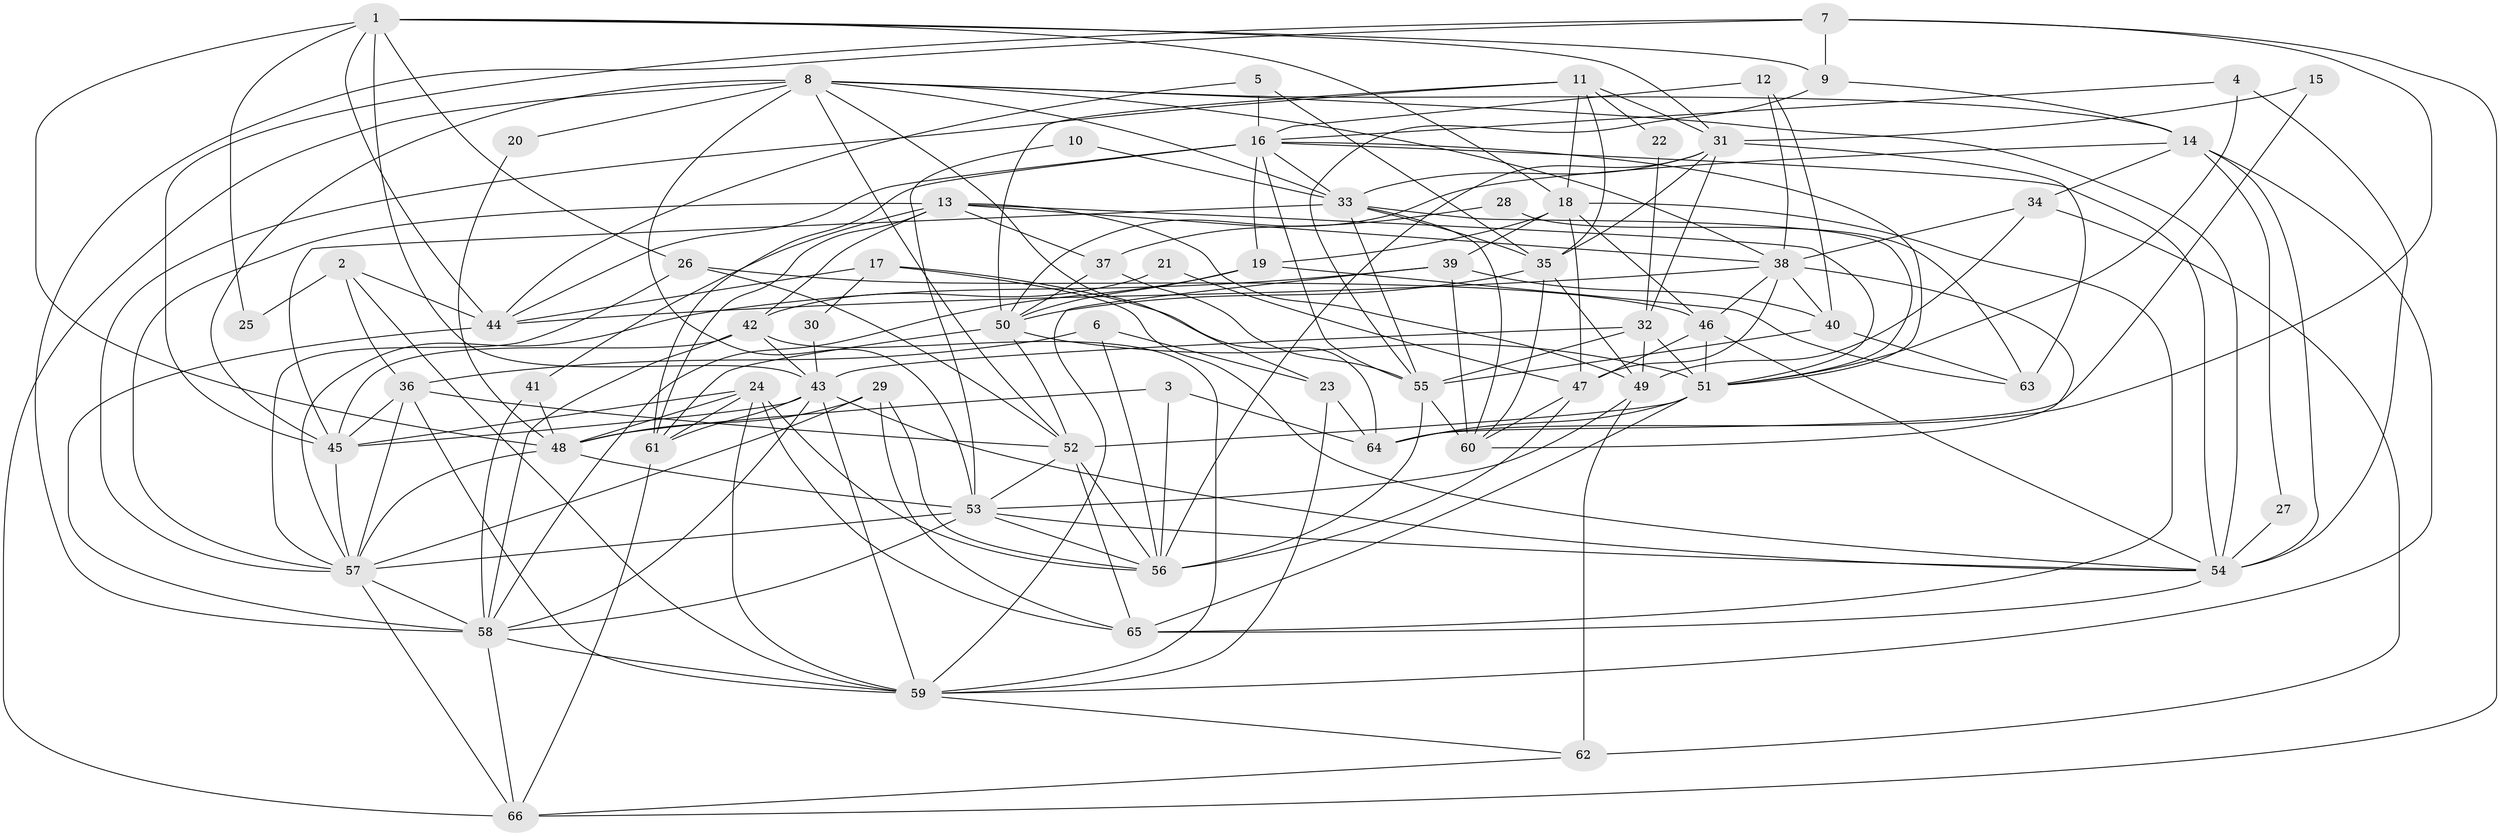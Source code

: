 // original degree distribution, {5: 0.18181818181818182, 4: 0.2878787878787879, 3: 0.2196969696969697, 2: 0.1590909090909091, 6: 0.09848484848484848, 7: 0.05303030303030303}
// Generated by graph-tools (version 1.1) at 2025/26/03/09/25 03:26:17]
// undirected, 66 vertices, 191 edges
graph export_dot {
graph [start="1"]
  node [color=gray90,style=filled];
  1;
  2;
  3;
  4;
  5;
  6;
  7;
  8;
  9;
  10;
  11;
  12;
  13;
  14;
  15;
  16;
  17;
  18;
  19;
  20;
  21;
  22;
  23;
  24;
  25;
  26;
  27;
  28;
  29;
  30;
  31;
  32;
  33;
  34;
  35;
  36;
  37;
  38;
  39;
  40;
  41;
  42;
  43;
  44;
  45;
  46;
  47;
  48;
  49;
  50;
  51;
  52;
  53;
  54;
  55;
  56;
  57;
  58;
  59;
  60;
  61;
  62;
  63;
  64;
  65;
  66;
  1 -- 9 [weight=1.0];
  1 -- 18 [weight=1.0];
  1 -- 25 [weight=1.0];
  1 -- 26 [weight=1.0];
  1 -- 31 [weight=1.0];
  1 -- 43 [weight=1.0];
  1 -- 44 [weight=1.0];
  1 -- 48 [weight=1.0];
  2 -- 25 [weight=1.0];
  2 -- 36 [weight=1.0];
  2 -- 44 [weight=1.0];
  2 -- 59 [weight=1.0];
  3 -- 48 [weight=1.0];
  3 -- 56 [weight=1.0];
  3 -- 64 [weight=1.0];
  4 -- 16 [weight=1.0];
  4 -- 51 [weight=1.0];
  4 -- 54 [weight=1.0];
  5 -- 16 [weight=1.0];
  5 -- 35 [weight=1.0];
  5 -- 44 [weight=1.0];
  6 -- 23 [weight=1.0];
  6 -- 36 [weight=1.0];
  6 -- 56 [weight=1.0];
  7 -- 9 [weight=1.0];
  7 -- 45 [weight=1.0];
  7 -- 58 [weight=1.0];
  7 -- 64 [weight=1.0];
  7 -- 66 [weight=1.0];
  8 -- 14 [weight=1.0];
  8 -- 20 [weight=1.0];
  8 -- 23 [weight=1.0];
  8 -- 33 [weight=1.0];
  8 -- 38 [weight=1.0];
  8 -- 45 [weight=1.0];
  8 -- 52 [weight=1.0];
  8 -- 53 [weight=1.0];
  8 -- 54 [weight=1.0];
  8 -- 66 [weight=1.0];
  9 -- 14 [weight=1.0];
  9 -- 55 [weight=1.0];
  10 -- 33 [weight=1.0];
  10 -- 53 [weight=1.0];
  11 -- 18 [weight=1.0];
  11 -- 22 [weight=1.0];
  11 -- 31 [weight=1.0];
  11 -- 35 [weight=1.0];
  11 -- 50 [weight=1.0];
  11 -- 57 [weight=1.0];
  12 -- 16 [weight=1.0];
  12 -- 38 [weight=1.0];
  12 -- 40 [weight=1.0];
  13 -- 37 [weight=1.0];
  13 -- 38 [weight=1.0];
  13 -- 41 [weight=1.0];
  13 -- 42 [weight=1.0];
  13 -- 49 [weight=1.0];
  13 -- 51 [weight=1.0];
  13 -- 57 [weight=1.0];
  13 -- 61 [weight=1.0];
  14 -- 27 [weight=1.0];
  14 -- 34 [weight=1.0];
  14 -- 50 [weight=1.0];
  14 -- 54 [weight=1.0];
  14 -- 59 [weight=1.0];
  15 -- 31 [weight=1.0];
  15 -- 64 [weight=1.0];
  16 -- 19 [weight=1.0];
  16 -- 33 [weight=1.0];
  16 -- 44 [weight=1.0];
  16 -- 51 [weight=1.0];
  16 -- 54 [weight=1.0];
  16 -- 55 [weight=1.0];
  16 -- 61 [weight=1.0];
  17 -- 30 [weight=1.0];
  17 -- 44 [weight=1.0];
  17 -- 54 [weight=1.0];
  17 -- 64 [weight=1.0];
  18 -- 19 [weight=1.0];
  18 -- 39 [weight=1.0];
  18 -- 46 [weight=1.0];
  18 -- 47 [weight=2.0];
  18 -- 65 [weight=1.0];
  19 -- 50 [weight=1.0];
  19 -- 58 [weight=2.0];
  19 -- 63 [weight=1.0];
  20 -- 48 [weight=1.0];
  21 -- 42 [weight=1.0];
  21 -- 47 [weight=1.0];
  22 -- 32 [weight=1.0];
  23 -- 59 [weight=1.0];
  23 -- 64 [weight=1.0];
  24 -- 45 [weight=1.0];
  24 -- 48 [weight=1.0];
  24 -- 56 [weight=1.0];
  24 -- 59 [weight=1.0];
  24 -- 61 [weight=1.0];
  24 -- 65 [weight=1.0];
  26 -- 46 [weight=1.0];
  26 -- 52 [weight=1.0];
  26 -- 57 [weight=1.0];
  27 -- 54 [weight=1.0];
  28 -- 37 [weight=1.0];
  28 -- 63 [weight=1.0];
  29 -- 48 [weight=1.0];
  29 -- 56 [weight=1.0];
  29 -- 57 [weight=1.0];
  29 -- 65 [weight=1.0];
  30 -- 43 [weight=1.0];
  31 -- 32 [weight=1.0];
  31 -- 33 [weight=1.0];
  31 -- 35 [weight=1.0];
  31 -- 56 [weight=1.0];
  31 -- 63 [weight=2.0];
  32 -- 43 [weight=1.0];
  32 -- 49 [weight=1.0];
  32 -- 51 [weight=1.0];
  32 -- 55 [weight=1.0];
  33 -- 35 [weight=1.0];
  33 -- 45 [weight=1.0];
  33 -- 51 [weight=1.0];
  33 -- 55 [weight=1.0];
  33 -- 60 [weight=1.0];
  34 -- 38 [weight=1.0];
  34 -- 49 [weight=1.0];
  34 -- 62 [weight=1.0];
  35 -- 49 [weight=1.0];
  35 -- 50 [weight=1.0];
  35 -- 60 [weight=1.0];
  36 -- 45 [weight=1.0];
  36 -- 52 [weight=1.0];
  36 -- 57 [weight=1.0];
  36 -- 59 [weight=1.0];
  37 -- 50 [weight=1.0];
  37 -- 55 [weight=1.0];
  38 -- 40 [weight=1.0];
  38 -- 44 [weight=1.0];
  38 -- 46 [weight=1.0];
  38 -- 47 [weight=1.0];
  38 -- 60 [weight=1.0];
  39 -- 40 [weight=1.0];
  39 -- 57 [weight=1.0];
  39 -- 59 [weight=1.0];
  39 -- 60 [weight=1.0];
  40 -- 55 [weight=1.0];
  40 -- 63 [weight=1.0];
  41 -- 48 [weight=1.0];
  41 -- 58 [weight=1.0];
  42 -- 43 [weight=1.0];
  42 -- 45 [weight=1.0];
  42 -- 58 [weight=1.0];
  42 -- 59 [weight=1.0];
  43 -- 45 [weight=1.0];
  43 -- 54 [weight=1.0];
  43 -- 58 [weight=1.0];
  43 -- 59 [weight=1.0];
  43 -- 61 [weight=1.0];
  44 -- 58 [weight=1.0];
  45 -- 57 [weight=1.0];
  46 -- 47 [weight=1.0];
  46 -- 51 [weight=1.0];
  46 -- 54 [weight=1.0];
  47 -- 56 [weight=2.0];
  47 -- 60 [weight=1.0];
  48 -- 53 [weight=1.0];
  48 -- 57 [weight=1.0];
  49 -- 53 [weight=1.0];
  49 -- 62 [weight=2.0];
  50 -- 51 [weight=1.0];
  50 -- 52 [weight=1.0];
  50 -- 61 [weight=1.0];
  51 -- 52 [weight=1.0];
  51 -- 64 [weight=1.0];
  51 -- 65 [weight=1.0];
  52 -- 53 [weight=1.0];
  52 -- 56 [weight=1.0];
  52 -- 65 [weight=1.0];
  53 -- 54 [weight=1.0];
  53 -- 56 [weight=1.0];
  53 -- 57 [weight=1.0];
  53 -- 58 [weight=1.0];
  54 -- 65 [weight=1.0];
  55 -- 56 [weight=1.0];
  55 -- 60 [weight=1.0];
  57 -- 58 [weight=1.0];
  57 -- 66 [weight=1.0];
  58 -- 59 [weight=1.0];
  58 -- 66 [weight=1.0];
  59 -- 62 [weight=1.0];
  61 -- 66 [weight=1.0];
  62 -- 66 [weight=1.0];
}
